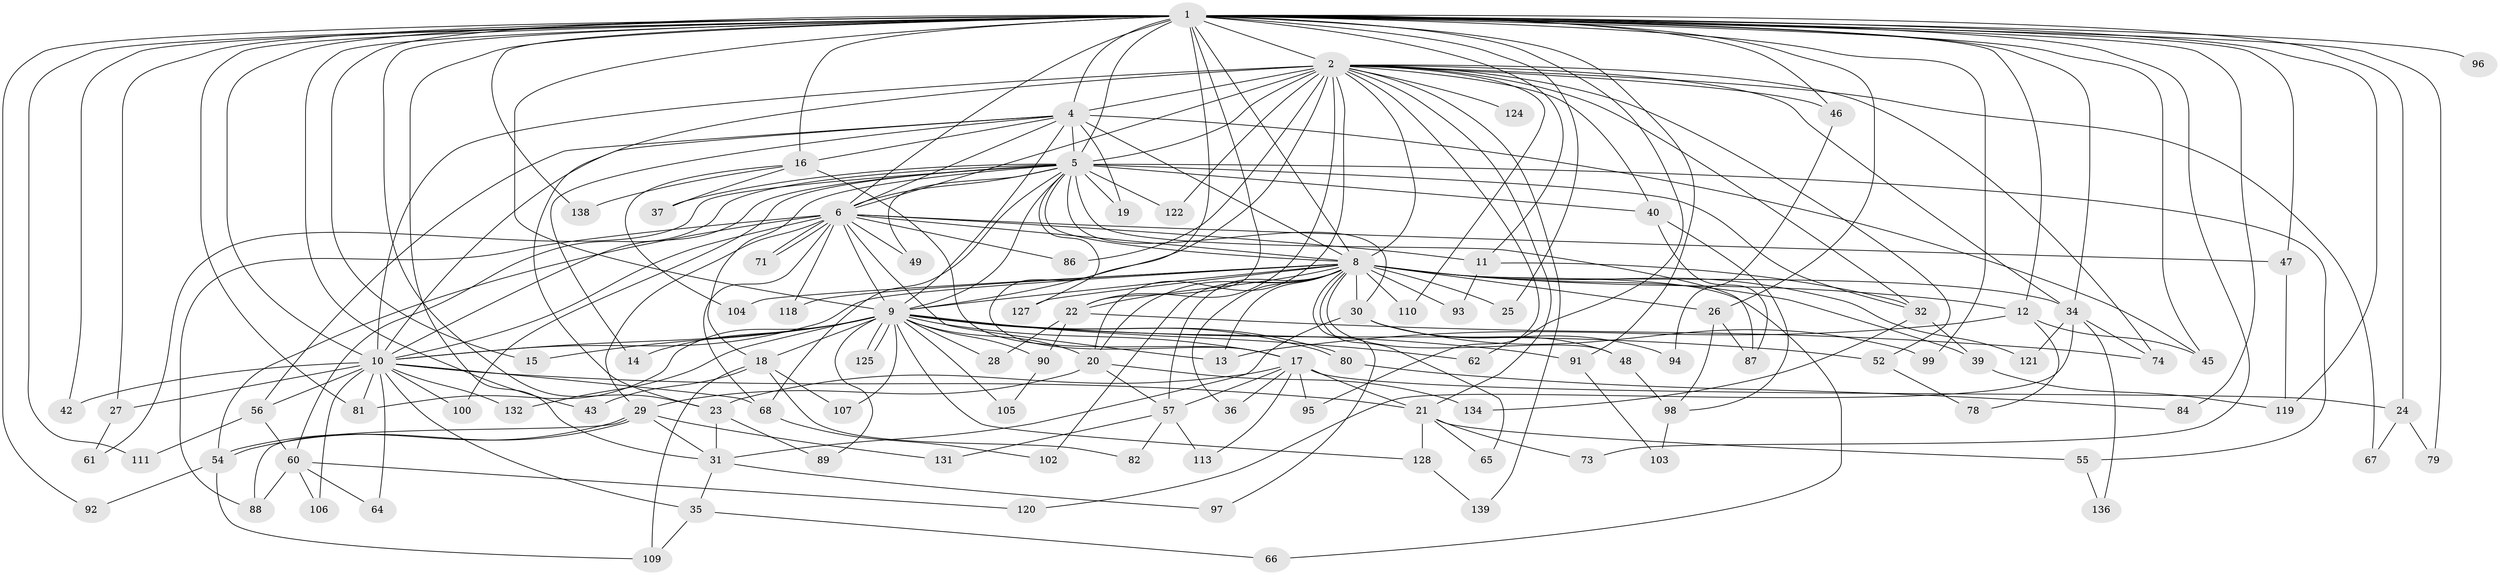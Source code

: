 // original degree distribution, {23: 0.014388489208633094, 18: 0.014388489208633094, 15: 0.007194244604316547, 25: 0.007194244604316547, 30: 0.007194244604316547, 32: 0.014388489208633094, 22: 0.007194244604316547, 5: 0.04316546762589928, 3: 0.17985611510791366, 2: 0.5539568345323741, 7: 0.014388489208633094, 10: 0.007194244604316547, 6: 0.02877697841726619, 4: 0.09352517985611511, 9: 0.007194244604316547}
// Generated by graph-tools (version 1.1) at 2025/41/03/06/25 10:41:42]
// undirected, 105 vertices, 241 edges
graph export_dot {
graph [start="1"]
  node [color=gray90,style=filled];
  1 [super="+7"];
  2 [super="+3"];
  4 [super="+116"];
  5 [super="+58"];
  6 [super="+137"];
  8 [super="+101"];
  9 [super="+44"];
  10 [super="+130"];
  11 [super="+77"];
  12 [super="+70"];
  13 [super="+112"];
  14;
  15;
  16 [super="+63"];
  17 [super="+133"];
  18 [super="+76"];
  19;
  20 [super="+33"];
  21 [super="+59"];
  22 [super="+115"];
  23 [super="+50"];
  24 [super="+38"];
  25;
  26;
  27;
  28;
  29 [super="+51"];
  30 [super="+75"];
  31 [super="+53"];
  32 [super="+41"];
  34 [super="+114"];
  35;
  36;
  37;
  39;
  40;
  42;
  43;
  45;
  46;
  47;
  48;
  49;
  52;
  54 [super="+69"];
  55;
  56;
  57 [super="+72"];
  60 [super="+108"];
  61;
  62;
  64;
  65;
  66;
  67;
  68 [super="+117"];
  71;
  73;
  74 [super="+85"];
  78;
  79;
  80;
  81 [super="+83"];
  82;
  84;
  86;
  87 [super="+126"];
  88;
  89;
  90;
  91;
  92;
  93;
  94;
  95;
  96;
  97;
  98 [super="+135"];
  99;
  100;
  102;
  103;
  104;
  105;
  106;
  107;
  109 [super="+123"];
  110;
  111;
  113;
  118;
  119 [super="+129"];
  120;
  121;
  122;
  124;
  125;
  127;
  128;
  131;
  132;
  134;
  136;
  138;
  139;
  1 -- 2 [weight=4];
  1 -- 4 [weight=2];
  1 -- 5 [weight=2];
  1 -- 6 [weight=3];
  1 -- 8 [weight=2];
  1 -- 9 [weight=2];
  1 -- 10 [weight=2];
  1 -- 11 [weight=2];
  1 -- 12;
  1 -- 17;
  1 -- 23;
  1 -- 24 [weight=2];
  1 -- 26;
  1 -- 42;
  1 -- 46;
  1 -- 47;
  1 -- 73;
  1 -- 91;
  1 -- 92;
  1 -- 96 [weight=2];
  1 -- 16 [weight=2];
  1 -- 138;
  1 -- 15;
  1 -- 79;
  1 -- 81;
  1 -- 84;
  1 -- 22;
  1 -- 25;
  1 -- 27;
  1 -- 31;
  1 -- 34;
  1 -- 99;
  1 -- 43;
  1 -- 45;
  1 -- 111;
  1 -- 62;
  1 -- 119;
  2 -- 4 [weight=2];
  2 -- 5 [weight=2];
  2 -- 6 [weight=2];
  2 -- 8 [weight=2];
  2 -- 9 [weight=2];
  2 -- 10 [weight=2];
  2 -- 21;
  2 -- 23;
  2 -- 34;
  2 -- 46;
  2 -- 52;
  2 -- 86;
  2 -- 110;
  2 -- 124 [weight=2];
  2 -- 139;
  2 -- 67;
  2 -- 20;
  2 -- 95;
  2 -- 32;
  2 -- 40;
  2 -- 122;
  2 -- 22;
  2 -- 74;
  4 -- 5;
  4 -- 6;
  4 -- 8;
  4 -- 9;
  4 -- 10 [weight=2];
  4 -- 14;
  4 -- 16;
  4 -- 19;
  4 -- 45;
  4 -- 56;
  5 -- 6;
  5 -- 8;
  5 -- 9;
  5 -- 10;
  5 -- 18;
  5 -- 19;
  5 -- 30;
  5 -- 32 [weight=2];
  5 -- 37;
  5 -- 40;
  5 -- 49;
  5 -- 55;
  5 -- 60;
  5 -- 61;
  5 -- 87;
  5 -- 100;
  5 -- 122;
  5 -- 127;
  5 -- 68;
  6 -- 8;
  6 -- 9 [weight=2];
  6 -- 10;
  6 -- 13;
  6 -- 29;
  6 -- 47;
  6 -- 49;
  6 -- 68;
  6 -- 71;
  6 -- 71;
  6 -- 86;
  6 -- 88;
  6 -- 118;
  6 -- 54;
  6 -- 11;
  8 -- 9 [weight=2];
  8 -- 10;
  8 -- 12;
  8 -- 13;
  8 -- 20;
  8 -- 22;
  8 -- 25;
  8 -- 26;
  8 -- 30;
  8 -- 36;
  8 -- 39;
  8 -- 48;
  8 -- 65;
  8 -- 66;
  8 -- 93;
  8 -- 97;
  8 -- 102;
  8 -- 104;
  8 -- 110;
  8 -- 118;
  8 -- 121;
  8 -- 127;
  8 -- 57;
  8 -- 34;
  9 -- 10 [weight=2];
  9 -- 14;
  9 -- 15;
  9 -- 17;
  9 -- 18 [weight=2];
  9 -- 20;
  9 -- 28;
  9 -- 52;
  9 -- 62;
  9 -- 80;
  9 -- 80;
  9 -- 81;
  9 -- 89;
  9 -- 90;
  9 -- 105;
  9 -- 107;
  9 -- 125;
  9 -- 125;
  9 -- 128;
  9 -- 132;
  9 -- 91;
  10 -- 21;
  10 -- 27;
  10 -- 35;
  10 -- 42;
  10 -- 56;
  10 -- 64;
  10 -- 68;
  10 -- 81;
  10 -- 100;
  10 -- 106;
  10 -- 132;
  11 -- 93;
  11 -- 32;
  12 -- 78;
  12 -- 45;
  12 -- 13;
  16 -- 37;
  16 -- 104;
  16 -- 138;
  16 -- 17;
  17 -- 24;
  17 -- 36;
  17 -- 57;
  17 -- 95;
  17 -- 113;
  17 -- 21;
  17 -- 23;
  18 -- 43;
  18 -- 82;
  18 -- 107;
  18 -- 109;
  20 -- 29;
  20 -- 134;
  20 -- 57;
  21 -- 55;
  21 -- 128;
  21 -- 73;
  21 -- 65;
  22 -- 28;
  22 -- 74;
  22 -- 90;
  23 -- 31;
  23 -- 89;
  24 -- 67;
  24 -- 79;
  26 -- 87;
  26 -- 98;
  27 -- 61;
  29 -- 54;
  29 -- 54;
  29 -- 88;
  29 -- 131;
  29 -- 31;
  30 -- 48;
  30 -- 94;
  30 -- 99;
  30 -- 31;
  31 -- 35;
  31 -- 97;
  32 -- 39;
  32 -- 134;
  34 -- 74;
  34 -- 121;
  34 -- 136;
  34 -- 120;
  35 -- 66;
  35 -- 109;
  39 -- 119;
  40 -- 98;
  40 -- 87;
  46 -- 94;
  47 -- 119;
  48 -- 98;
  52 -- 78;
  54 -- 109;
  54 -- 92;
  55 -- 136;
  56 -- 60;
  56 -- 111;
  57 -- 131;
  57 -- 82;
  57 -- 113;
  60 -- 64;
  60 -- 106;
  60 -- 88;
  60 -- 120;
  68 -- 102;
  80 -- 84;
  90 -- 105;
  91 -- 103;
  98 -- 103;
  128 -- 139;
}
